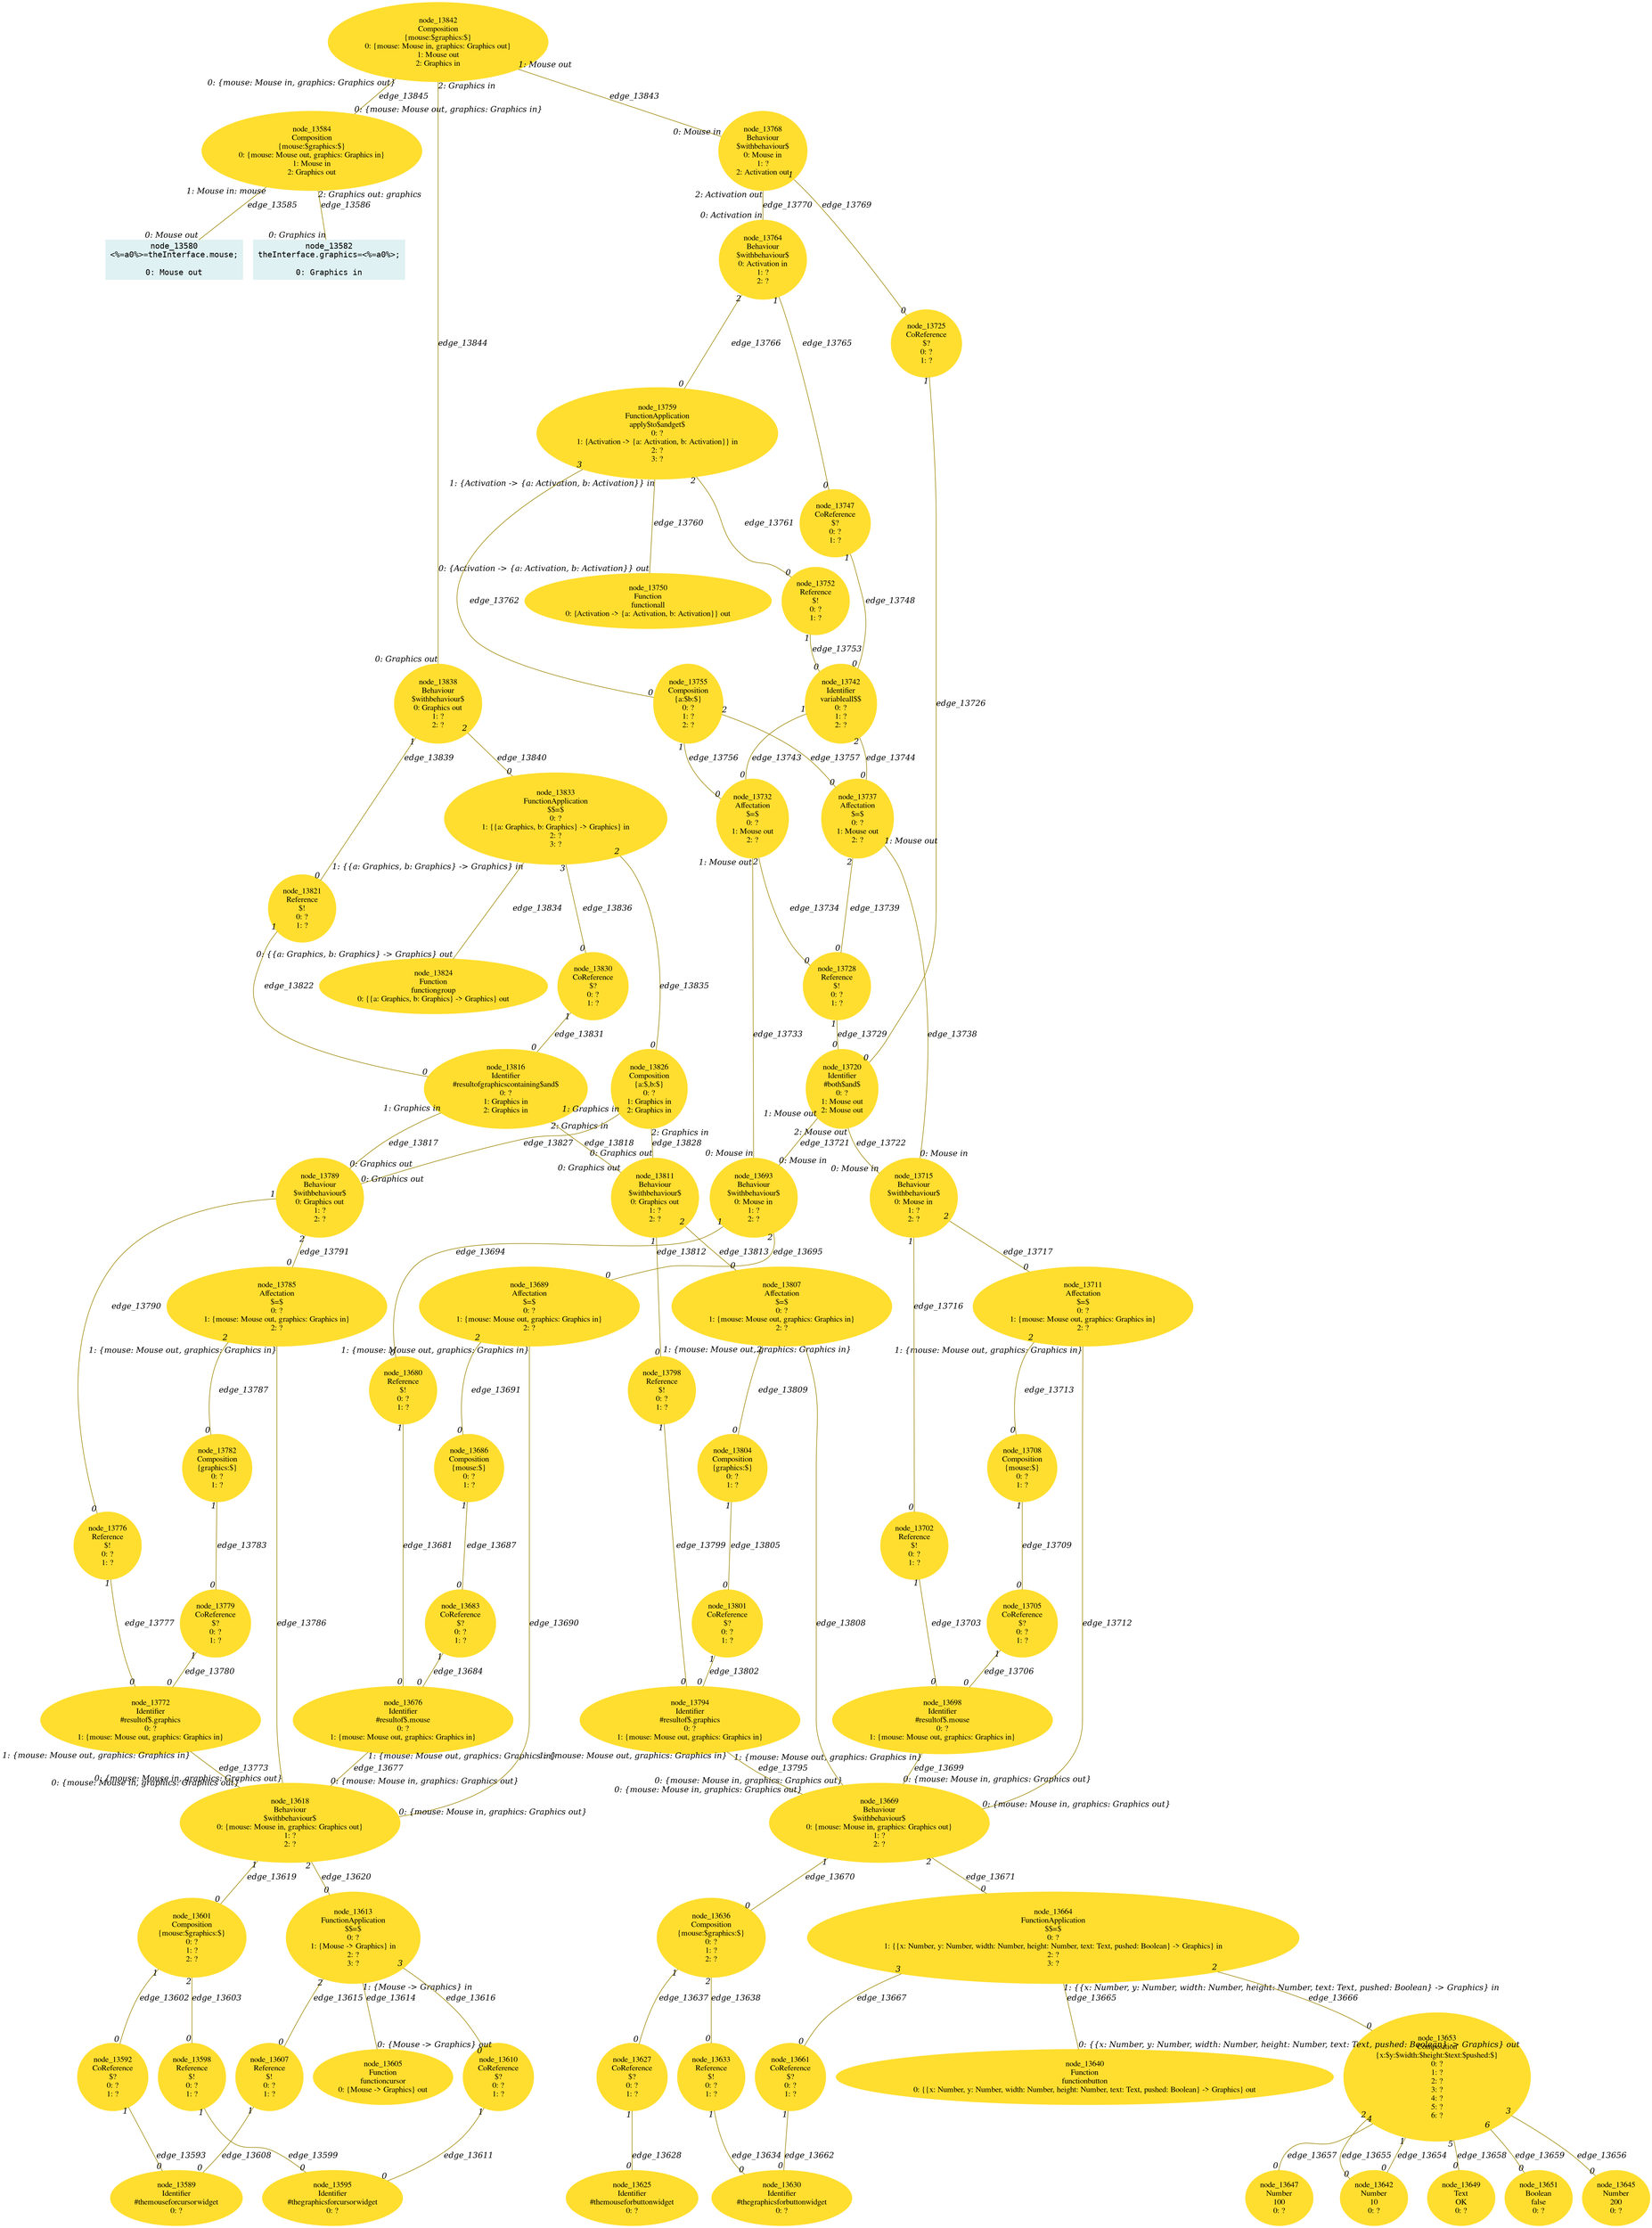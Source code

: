 digraph g{node_13580 [shape="box", style="filled", color="#dff1f2", fontname="Courier", label="node_13580
<%=a0%>=theInterface.mouse;

0: Mouse out" ]
node_13582 [shape="box", style="filled", color="#dff1f2", fontname="Courier", label="node_13582
theInterface.graphics=<%=a0%>;

0: Graphics in" ]
node_13584 [shape="ellipse", style="filled", color="#ffde2f", fontname="Times", label="node_13584
Composition
{mouse:$graphics:$}
0: {mouse: Mouse out, graphics: Graphics in}
1: Mouse in
2: Graphics out" ]
node_13589 [shape="ellipse", style="filled", color="#ffde2f", fontname="Times", label="node_13589
Identifier
#themouseforcursorwidget
0: ?" ]
node_13592 [shape="ellipse", style="filled", color="#ffde2f", fontname="Times", label="node_13592
CoReference
$?
0: ?
1: ?" ]
node_13595 [shape="ellipse", style="filled", color="#ffde2f", fontname="Times", label="node_13595
Identifier
#thegraphicsforcursorwidget
0: ?" ]
node_13598 [shape="ellipse", style="filled", color="#ffde2f", fontname="Times", label="node_13598
Reference
$!
0: ?
1: ?" ]
node_13601 [shape="ellipse", style="filled", color="#ffde2f", fontname="Times", label="node_13601
Composition
{mouse:$graphics:$}
0: ?
1: ?
2: ?" ]
node_13605 [shape="ellipse", style="filled", color="#ffde2f", fontname="Times", label="node_13605
Function
functioncursor
0: {Mouse -> Graphics} out" ]
node_13607 [shape="ellipse", style="filled", color="#ffde2f", fontname="Times", label="node_13607
Reference
$!
0: ?
1: ?" ]
node_13610 [shape="ellipse", style="filled", color="#ffde2f", fontname="Times", label="node_13610
CoReference
$?
0: ?
1: ?" ]
node_13613 [shape="ellipse", style="filled", color="#ffde2f", fontname="Times", label="node_13613
FunctionApplication
$$=$
0: ?
1: {Mouse -> Graphics} in
2: ?
3: ?" ]
node_13618 [shape="ellipse", style="filled", color="#ffde2f", fontname="Times", label="node_13618
Behaviour
$withbehaviour$
0: {mouse: Mouse in, graphics: Graphics out}
1: ?
2: ?" ]
node_13625 [shape="ellipse", style="filled", color="#ffde2f", fontname="Times", label="node_13625
Identifier
#themouseforbuttonwidget
0: ?" ]
node_13627 [shape="ellipse", style="filled", color="#ffde2f", fontname="Times", label="node_13627
CoReference
$?
0: ?
1: ?" ]
node_13630 [shape="ellipse", style="filled", color="#ffde2f", fontname="Times", label="node_13630
Identifier
#thegraphicsforbuttonwidget
0: ?" ]
node_13633 [shape="ellipse", style="filled", color="#ffde2f", fontname="Times", label="node_13633
Reference
$!
0: ?
1: ?" ]
node_13636 [shape="ellipse", style="filled", color="#ffde2f", fontname="Times", label="node_13636
Composition
{mouse:$graphics:$}
0: ?
1: ?
2: ?" ]
node_13640 [shape="ellipse", style="filled", color="#ffde2f", fontname="Times", label="node_13640
Function
functionbutton
0: {{x: Number, y: Number, width: Number, height: Number, text: Text, pushed: Boolean} -> Graphics} out" ]
node_13642 [shape="ellipse", style="filled", color="#ffde2f", fontname="Times", label="node_13642
Number
10
0: ?" ]
node_13645 [shape="ellipse", style="filled", color="#ffde2f", fontname="Times", label="node_13645
Number
200
0: ?" ]
node_13647 [shape="ellipse", style="filled", color="#ffde2f", fontname="Times", label="node_13647
Number
100
0: ?" ]
node_13649 [shape="ellipse", style="filled", color="#ffde2f", fontname="Times", label="node_13649
Text
OK
0: ?" ]
node_13651 [shape="ellipse", style="filled", color="#ffde2f", fontname="Times", label="node_13651
Boolean
false
0: ?" ]
node_13653 [shape="ellipse", style="filled", color="#ffde2f", fontname="Times", label="node_13653
Composition
{x:$y:$width:$height:$text:$pushed:$}
0: ?
1: ?
2: ?
3: ?
4: ?
5: ?
6: ?" ]
node_13661 [shape="ellipse", style="filled", color="#ffde2f", fontname="Times", label="node_13661
CoReference
$?
0: ?
1: ?" ]
node_13664 [shape="ellipse", style="filled", color="#ffde2f", fontname="Times", label="node_13664
FunctionApplication
$$=$
0: ?
1: {{x: Number, y: Number, width: Number, height: Number, text: Text, pushed: Boolean} -> Graphics} in
2: ?
3: ?" ]
node_13669 [shape="ellipse", style="filled", color="#ffde2f", fontname="Times", label="node_13669
Behaviour
$withbehaviour$
0: {mouse: Mouse in, graphics: Graphics out}
1: ?
2: ?" ]
node_13676 [shape="ellipse", style="filled", color="#ffde2f", fontname="Times", label="node_13676
Identifier
#resultof$.mouse
0: ?
1: {mouse: Mouse out, graphics: Graphics in}" ]
node_13680 [shape="ellipse", style="filled", color="#ffde2f", fontname="Times", label="node_13680
Reference
$!
0: ?
1: ?" ]
node_13683 [shape="ellipse", style="filled", color="#ffde2f", fontname="Times", label="node_13683
CoReference
$?
0: ?
1: ?" ]
node_13686 [shape="ellipse", style="filled", color="#ffde2f", fontname="Times", label="node_13686
Composition
{mouse:$}
0: ?
1: ?" ]
node_13689 [shape="ellipse", style="filled", color="#ffde2f", fontname="Times", label="node_13689
Affectation
$=$
0: ?
1: {mouse: Mouse out, graphics: Graphics in}
2: ?" ]
node_13693 [shape="ellipse", style="filled", color="#ffde2f", fontname="Times", label="node_13693
Behaviour
$withbehaviour$
0: Mouse in
1: ?
2: ?" ]
node_13698 [shape="ellipse", style="filled", color="#ffde2f", fontname="Times", label="node_13698
Identifier
#resultof$.mouse
0: ?
1: {mouse: Mouse out, graphics: Graphics in}" ]
node_13702 [shape="ellipse", style="filled", color="#ffde2f", fontname="Times", label="node_13702
Reference
$!
0: ?
1: ?" ]
node_13705 [shape="ellipse", style="filled", color="#ffde2f", fontname="Times", label="node_13705
CoReference
$?
0: ?
1: ?" ]
node_13708 [shape="ellipse", style="filled", color="#ffde2f", fontname="Times", label="node_13708
Composition
{mouse:$}
0: ?
1: ?" ]
node_13711 [shape="ellipse", style="filled", color="#ffde2f", fontname="Times", label="node_13711
Affectation
$=$
0: ?
1: {mouse: Mouse out, graphics: Graphics in}
2: ?" ]
node_13715 [shape="ellipse", style="filled", color="#ffde2f", fontname="Times", label="node_13715
Behaviour
$withbehaviour$
0: Mouse in
1: ?
2: ?" ]
node_13720 [shape="ellipse", style="filled", color="#ffde2f", fontname="Times", label="node_13720
Identifier
#both$and$
0: ?
1: Mouse out
2: Mouse out" ]
node_13725 [shape="ellipse", style="filled", color="#ffde2f", fontname="Times", label="node_13725
CoReference
$?
0: ?
1: ?" ]
node_13728 [shape="ellipse", style="filled", color="#ffde2f", fontname="Times", label="node_13728
Reference
$!
0: ?
1: ?" ]
node_13732 [shape="ellipse", style="filled", color="#ffde2f", fontname="Times", label="node_13732
Affectation
$=$
0: ?
1: Mouse out
2: ?" ]
node_13737 [shape="ellipse", style="filled", color="#ffde2f", fontname="Times", label="node_13737
Affectation
$=$
0: ?
1: Mouse out
2: ?" ]
node_13742 [shape="ellipse", style="filled", color="#ffde2f", fontname="Times", label="node_13742
Identifier
variableall$$
0: ?
1: ?
2: ?" ]
node_13747 [shape="ellipse", style="filled", color="#ffde2f", fontname="Times", label="node_13747
CoReference
$?
0: ?
1: ?" ]
node_13750 [shape="ellipse", style="filled", color="#ffde2f", fontname="Times", label="node_13750
Function
functionall
0: {Activation -> {a: Activation, b: Activation}} out" ]
node_13752 [shape="ellipse", style="filled", color="#ffde2f", fontname="Times", label="node_13752
Reference
$!
0: ?
1: ?" ]
node_13755 [shape="ellipse", style="filled", color="#ffde2f", fontname="Times", label="node_13755
Composition
{a:$b:$}
0: ?
1: ?
2: ?" ]
node_13759 [shape="ellipse", style="filled", color="#ffde2f", fontname="Times", label="node_13759
FunctionApplication
apply$to$andget$
0: ?
1: {Activation -> {a: Activation, b: Activation}} in
2: ?
3: ?" ]
node_13764 [shape="ellipse", style="filled", color="#ffde2f", fontname="Times", label="node_13764
Behaviour
$withbehaviour$
0: Activation in
1: ?
2: ?" ]
node_13768 [shape="ellipse", style="filled", color="#ffde2f", fontname="Times", label="node_13768
Behaviour
$withbehaviour$
0: Mouse in
1: ?
2: Activation out" ]
node_13772 [shape="ellipse", style="filled", color="#ffde2f", fontname="Times", label="node_13772
Identifier
#resultof$.graphics
0: ?
1: {mouse: Mouse out, graphics: Graphics in}" ]
node_13776 [shape="ellipse", style="filled", color="#ffde2f", fontname="Times", label="node_13776
Reference
$!
0: ?
1: ?" ]
node_13779 [shape="ellipse", style="filled", color="#ffde2f", fontname="Times", label="node_13779
CoReference
$?
0: ?
1: ?" ]
node_13782 [shape="ellipse", style="filled", color="#ffde2f", fontname="Times", label="node_13782
Composition
{graphics:$}
0: ?
1: ?" ]
node_13785 [shape="ellipse", style="filled", color="#ffde2f", fontname="Times", label="node_13785
Affectation
$=$
0: ?
1: {mouse: Mouse out, graphics: Graphics in}
2: ?" ]
node_13789 [shape="ellipse", style="filled", color="#ffde2f", fontname="Times", label="node_13789
Behaviour
$withbehaviour$
0: Graphics out
1: ?
2: ?" ]
node_13794 [shape="ellipse", style="filled", color="#ffde2f", fontname="Times", label="node_13794
Identifier
#resultof$.graphics
0: ?
1: {mouse: Mouse out, graphics: Graphics in}" ]
node_13798 [shape="ellipse", style="filled", color="#ffde2f", fontname="Times", label="node_13798
Reference
$!
0: ?
1: ?" ]
node_13801 [shape="ellipse", style="filled", color="#ffde2f", fontname="Times", label="node_13801
CoReference
$?
0: ?
1: ?" ]
node_13804 [shape="ellipse", style="filled", color="#ffde2f", fontname="Times", label="node_13804
Composition
{graphics:$}
0: ?
1: ?" ]
node_13807 [shape="ellipse", style="filled", color="#ffde2f", fontname="Times", label="node_13807
Affectation
$=$
0: ?
1: {mouse: Mouse out, graphics: Graphics in}
2: ?" ]
node_13811 [shape="ellipse", style="filled", color="#ffde2f", fontname="Times", label="node_13811
Behaviour
$withbehaviour$
0: Graphics out
1: ?
2: ?" ]
node_13816 [shape="ellipse", style="filled", color="#ffde2f", fontname="Times", label="node_13816
Identifier
#resultofgraphicscontaining$and$
0: ?
1: Graphics in
2: Graphics in" ]
node_13821 [shape="ellipse", style="filled", color="#ffde2f", fontname="Times", label="node_13821
Reference
$!
0: ?
1: ?" ]
node_13824 [shape="ellipse", style="filled", color="#ffde2f", fontname="Times", label="node_13824
Function
functiongroup
0: {{a: Graphics, b: Graphics} -> Graphics} out" ]
node_13826 [shape="ellipse", style="filled", color="#ffde2f", fontname="Times", label="node_13826
Composition
{a:$,b:$}
0: ?
1: Graphics in
2: Graphics in" ]
node_13830 [shape="ellipse", style="filled", color="#ffde2f", fontname="Times", label="node_13830
CoReference
$?
0: ?
1: ?" ]
node_13833 [shape="ellipse", style="filled", color="#ffde2f", fontname="Times", label="node_13833
FunctionApplication
$$=$
0: ?
1: {{a: Graphics, b: Graphics} -> Graphics} in
2: ?
3: ?" ]
node_13838 [shape="ellipse", style="filled", color="#ffde2f", fontname="Times", label="node_13838
Behaviour
$withbehaviour$
0: Graphics out
1: ?
2: ?" ]
node_13842 [shape="ellipse", style="filled", color="#ffde2f", fontname="Times", label="node_13842
Composition
{mouse:$graphics:$}
0: {mouse: Mouse in, graphics: Graphics out}
1: Mouse out
2: Graphics in" ]
node_13584 -> node_13580 [dir=none, arrowHead=none, fontname="Times-Italic", arrowsize=1, color="#9d8400", label="edge_13585",  headlabel="0: Mouse out", taillabel="1: Mouse in: mouse" ]
node_13584 -> node_13582 [dir=none, arrowHead=none, fontname="Times-Italic", arrowsize=1, color="#9d8400", label="edge_13586",  headlabel="0: Graphics in", taillabel="2: Graphics out: graphics" ]
node_13592 -> node_13589 [dir=none, arrowHead=none, fontname="Times-Italic", arrowsize=1, color="#9d8400", label="edge_13593",  headlabel="0", taillabel="1" ]
node_13598 -> node_13595 [dir=none, arrowHead=none, fontname="Times-Italic", arrowsize=1, color="#9d8400", label="edge_13599",  headlabel="0", taillabel="1" ]
node_13601 -> node_13592 [dir=none, arrowHead=none, fontname="Times-Italic", arrowsize=1, color="#9d8400", label="edge_13602",  headlabel="0", taillabel="1" ]
node_13601 -> node_13598 [dir=none, arrowHead=none, fontname="Times-Italic", arrowsize=1, color="#9d8400", label="edge_13603",  headlabel="0", taillabel="2" ]
node_13607 -> node_13589 [dir=none, arrowHead=none, fontname="Times-Italic", arrowsize=1, color="#9d8400", label="edge_13608",  headlabel="0", taillabel="1" ]
node_13610 -> node_13595 [dir=none, arrowHead=none, fontname="Times-Italic", arrowsize=1, color="#9d8400", label="edge_13611",  headlabel="0", taillabel="1" ]
node_13613 -> node_13605 [dir=none, arrowHead=none, fontname="Times-Italic", arrowsize=1, color="#9d8400", label="edge_13614",  headlabel="0: {Mouse -> Graphics} out", taillabel="1: {Mouse -> Graphics} in" ]
node_13613 -> node_13607 [dir=none, arrowHead=none, fontname="Times-Italic", arrowsize=1, color="#9d8400", label="edge_13615",  headlabel="0", taillabel="2" ]
node_13613 -> node_13610 [dir=none, arrowHead=none, fontname="Times-Italic", arrowsize=1, color="#9d8400", label="edge_13616",  headlabel="0", taillabel="3" ]
node_13618 -> node_13601 [dir=none, arrowHead=none, fontname="Times-Italic", arrowsize=1, color="#9d8400", label="edge_13619",  headlabel="0", taillabel="1" ]
node_13618 -> node_13613 [dir=none, arrowHead=none, fontname="Times-Italic", arrowsize=1, color="#9d8400", label="edge_13620",  headlabel="0", taillabel="2" ]
node_13627 -> node_13625 [dir=none, arrowHead=none, fontname="Times-Italic", arrowsize=1, color="#9d8400", label="edge_13628",  headlabel="0", taillabel="1" ]
node_13633 -> node_13630 [dir=none, arrowHead=none, fontname="Times-Italic", arrowsize=1, color="#9d8400", label="edge_13634",  headlabel="0", taillabel="1" ]
node_13636 -> node_13627 [dir=none, arrowHead=none, fontname="Times-Italic", arrowsize=1, color="#9d8400", label="edge_13637",  headlabel="0", taillabel="1" ]
node_13636 -> node_13633 [dir=none, arrowHead=none, fontname="Times-Italic", arrowsize=1, color="#9d8400", label="edge_13638",  headlabel="0", taillabel="2" ]
node_13653 -> node_13642 [dir=none, arrowHead=none, fontname="Times-Italic", arrowsize=1, color="#9d8400", label="edge_13654",  headlabel="0", taillabel="1" ]
node_13653 -> node_13642 [dir=none, arrowHead=none, fontname="Times-Italic", arrowsize=1, color="#9d8400", label="edge_13655",  headlabel="0", taillabel="2" ]
node_13653 -> node_13645 [dir=none, arrowHead=none, fontname="Times-Italic", arrowsize=1, color="#9d8400", label="edge_13656",  headlabel="0", taillabel="3" ]
node_13653 -> node_13647 [dir=none, arrowHead=none, fontname="Times-Italic", arrowsize=1, color="#9d8400", label="edge_13657",  headlabel="0", taillabel="4" ]
node_13653 -> node_13649 [dir=none, arrowHead=none, fontname="Times-Italic", arrowsize=1, color="#9d8400", label="edge_13658",  headlabel="0", taillabel="5" ]
node_13653 -> node_13651 [dir=none, arrowHead=none, fontname="Times-Italic", arrowsize=1, color="#9d8400", label="edge_13659",  headlabel="0", taillabel="6" ]
node_13661 -> node_13630 [dir=none, arrowHead=none, fontname="Times-Italic", arrowsize=1, color="#9d8400", label="edge_13662",  headlabel="0", taillabel="1" ]
node_13664 -> node_13640 [dir=none, arrowHead=none, fontname="Times-Italic", arrowsize=1, color="#9d8400", label="edge_13665",  headlabel="0: {{x: Number, y: Number, width: Number, height: Number, text: Text, pushed: Boolean} -> Graphics} out", taillabel="1: {{x: Number, y: Number, width: Number, height: Number, text: Text, pushed: Boolean} -> Graphics} in" ]
node_13664 -> node_13653 [dir=none, arrowHead=none, fontname="Times-Italic", arrowsize=1, color="#9d8400", label="edge_13666",  headlabel="0", taillabel="2" ]
node_13664 -> node_13661 [dir=none, arrowHead=none, fontname="Times-Italic", arrowsize=1, color="#9d8400", label="edge_13667",  headlabel="0", taillabel="3" ]
node_13669 -> node_13636 [dir=none, arrowHead=none, fontname="Times-Italic", arrowsize=1, color="#9d8400", label="edge_13670",  headlabel="0", taillabel="1" ]
node_13669 -> node_13664 [dir=none, arrowHead=none, fontname="Times-Italic", arrowsize=1, color="#9d8400", label="edge_13671",  headlabel="0", taillabel="2" ]
node_13676 -> node_13618 [dir=none, arrowHead=none, fontname="Times-Italic", arrowsize=1, color="#9d8400", label="edge_13677",  headlabel="0: {mouse: Mouse in, graphics: Graphics out}", taillabel="1: {mouse: Mouse out, graphics: Graphics in}" ]
node_13680 -> node_13676 [dir=none, arrowHead=none, fontname="Times-Italic", arrowsize=1, color="#9d8400", label="edge_13681",  headlabel="0", taillabel="1" ]
node_13683 -> node_13676 [dir=none, arrowHead=none, fontname="Times-Italic", arrowsize=1, color="#9d8400", label="edge_13684",  headlabel="0", taillabel="1" ]
node_13686 -> node_13683 [dir=none, arrowHead=none, fontname="Times-Italic", arrowsize=1, color="#9d8400", label="edge_13687",  headlabel="0", taillabel="1" ]
node_13689 -> node_13618 [dir=none, arrowHead=none, fontname="Times-Italic", arrowsize=1, color="#9d8400", label="edge_13690",  headlabel="0: {mouse: Mouse in, graphics: Graphics out}", taillabel="1: {mouse: Mouse out, graphics: Graphics in}" ]
node_13689 -> node_13686 [dir=none, arrowHead=none, fontname="Times-Italic", arrowsize=1, color="#9d8400", label="edge_13691",  headlabel="0", taillabel="2" ]
node_13693 -> node_13680 [dir=none, arrowHead=none, fontname="Times-Italic", arrowsize=1, color="#9d8400", label="edge_13694",  headlabel="0", taillabel="1" ]
node_13693 -> node_13689 [dir=none, arrowHead=none, fontname="Times-Italic", arrowsize=1, color="#9d8400", label="edge_13695",  headlabel="0", taillabel="2" ]
node_13698 -> node_13669 [dir=none, arrowHead=none, fontname="Times-Italic", arrowsize=1, color="#9d8400", label="edge_13699",  headlabel="0: {mouse: Mouse in, graphics: Graphics out}", taillabel="1: {mouse: Mouse out, graphics: Graphics in}" ]
node_13702 -> node_13698 [dir=none, arrowHead=none, fontname="Times-Italic", arrowsize=1, color="#9d8400", label="edge_13703",  headlabel="0", taillabel="1" ]
node_13705 -> node_13698 [dir=none, arrowHead=none, fontname="Times-Italic", arrowsize=1, color="#9d8400", label="edge_13706",  headlabel="0", taillabel="1" ]
node_13708 -> node_13705 [dir=none, arrowHead=none, fontname="Times-Italic", arrowsize=1, color="#9d8400", label="edge_13709",  headlabel="0", taillabel="1" ]
node_13711 -> node_13669 [dir=none, arrowHead=none, fontname="Times-Italic", arrowsize=1, color="#9d8400", label="edge_13712",  headlabel="0: {mouse: Mouse in, graphics: Graphics out}", taillabel="1: {mouse: Mouse out, graphics: Graphics in}" ]
node_13711 -> node_13708 [dir=none, arrowHead=none, fontname="Times-Italic", arrowsize=1, color="#9d8400", label="edge_13713",  headlabel="0", taillabel="2" ]
node_13715 -> node_13702 [dir=none, arrowHead=none, fontname="Times-Italic", arrowsize=1, color="#9d8400", label="edge_13716",  headlabel="0", taillabel="1" ]
node_13715 -> node_13711 [dir=none, arrowHead=none, fontname="Times-Italic", arrowsize=1, color="#9d8400", label="edge_13717",  headlabel="0", taillabel="2" ]
node_13720 -> node_13693 [dir=none, arrowHead=none, fontname="Times-Italic", arrowsize=1, color="#9d8400", label="edge_13721",  headlabel="0: Mouse in", taillabel="1: Mouse out" ]
node_13720 -> node_13715 [dir=none, arrowHead=none, fontname="Times-Italic", arrowsize=1, color="#9d8400", label="edge_13722",  headlabel="0: Mouse in", taillabel="2: Mouse out" ]
node_13725 -> node_13720 [dir=none, arrowHead=none, fontname="Times-Italic", arrowsize=1, color="#9d8400", label="edge_13726",  headlabel="0", taillabel="1" ]
node_13728 -> node_13720 [dir=none, arrowHead=none, fontname="Times-Italic", arrowsize=1, color="#9d8400", label="edge_13729",  headlabel="0", taillabel="1" ]
node_13732 -> node_13693 [dir=none, arrowHead=none, fontname="Times-Italic", arrowsize=1, color="#9d8400", label="edge_13733",  headlabel="0: Mouse in", taillabel="1: Mouse out" ]
node_13732 -> node_13728 [dir=none, arrowHead=none, fontname="Times-Italic", arrowsize=1, color="#9d8400", label="edge_13734",  headlabel="0", taillabel="2" ]
node_13737 -> node_13715 [dir=none, arrowHead=none, fontname="Times-Italic", arrowsize=1, color="#9d8400", label="edge_13738",  headlabel="0: Mouse in", taillabel="1: Mouse out" ]
node_13737 -> node_13728 [dir=none, arrowHead=none, fontname="Times-Italic", arrowsize=1, color="#9d8400", label="edge_13739",  headlabel="0", taillabel="2" ]
node_13742 -> node_13732 [dir=none, arrowHead=none, fontname="Times-Italic", arrowsize=1, color="#9d8400", label="edge_13743",  headlabel="0", taillabel="1" ]
node_13742 -> node_13737 [dir=none, arrowHead=none, fontname="Times-Italic", arrowsize=1, color="#9d8400", label="edge_13744",  headlabel="0", taillabel="2" ]
node_13747 -> node_13742 [dir=none, arrowHead=none, fontname="Times-Italic", arrowsize=1, color="#9d8400", label="edge_13748",  headlabel="0", taillabel="1" ]
node_13752 -> node_13742 [dir=none, arrowHead=none, fontname="Times-Italic", arrowsize=1, color="#9d8400", label="edge_13753",  headlabel="0", taillabel="1" ]
node_13755 -> node_13732 [dir=none, arrowHead=none, fontname="Times-Italic", arrowsize=1, color="#9d8400", label="edge_13756",  headlabel="0", taillabel="1" ]
node_13755 -> node_13737 [dir=none, arrowHead=none, fontname="Times-Italic", arrowsize=1, color="#9d8400", label="edge_13757",  headlabel="0", taillabel="2" ]
node_13759 -> node_13750 [dir=none, arrowHead=none, fontname="Times-Italic", arrowsize=1, color="#9d8400", label="edge_13760",  headlabel="0: {Activation -> {a: Activation, b: Activation}} out", taillabel="1: {Activation -> {a: Activation, b: Activation}} in" ]
node_13759 -> node_13752 [dir=none, arrowHead=none, fontname="Times-Italic", arrowsize=1, color="#9d8400", label="edge_13761",  headlabel="0", taillabel="2" ]
node_13759 -> node_13755 [dir=none, arrowHead=none, fontname="Times-Italic", arrowsize=1, color="#9d8400", label="edge_13762",  headlabel="0", taillabel="3" ]
node_13764 -> node_13747 [dir=none, arrowHead=none, fontname="Times-Italic", arrowsize=1, color="#9d8400", label="edge_13765",  headlabel="0", taillabel="1" ]
node_13764 -> node_13759 [dir=none, arrowHead=none, fontname="Times-Italic", arrowsize=1, color="#9d8400", label="edge_13766",  headlabel="0", taillabel="2" ]
node_13768 -> node_13725 [dir=none, arrowHead=none, fontname="Times-Italic", arrowsize=1, color="#9d8400", label="edge_13769",  headlabel="0", taillabel="1" ]
node_13768 -> node_13764 [dir=none, arrowHead=none, fontname="Times-Italic", arrowsize=1, color="#9d8400", label="edge_13770",  headlabel="0: Activation in", taillabel="2: Activation out" ]
node_13772 -> node_13618 [dir=none, arrowHead=none, fontname="Times-Italic", arrowsize=1, color="#9d8400", label="edge_13773",  headlabel="0: {mouse: Mouse in, graphics: Graphics out}", taillabel="1: {mouse: Mouse out, graphics: Graphics in}" ]
node_13776 -> node_13772 [dir=none, arrowHead=none, fontname="Times-Italic", arrowsize=1, color="#9d8400", label="edge_13777",  headlabel="0", taillabel="1" ]
node_13779 -> node_13772 [dir=none, arrowHead=none, fontname="Times-Italic", arrowsize=1, color="#9d8400", label="edge_13780",  headlabel="0", taillabel="1" ]
node_13782 -> node_13779 [dir=none, arrowHead=none, fontname="Times-Italic", arrowsize=1, color="#9d8400", label="edge_13783",  headlabel="0", taillabel="1" ]
node_13785 -> node_13618 [dir=none, arrowHead=none, fontname="Times-Italic", arrowsize=1, color="#9d8400", label="edge_13786",  headlabel="0: {mouse: Mouse in, graphics: Graphics out}", taillabel="1: {mouse: Mouse out, graphics: Graphics in}" ]
node_13785 -> node_13782 [dir=none, arrowHead=none, fontname="Times-Italic", arrowsize=1, color="#9d8400", label="edge_13787",  headlabel="0", taillabel="2" ]
node_13789 -> node_13776 [dir=none, arrowHead=none, fontname="Times-Italic", arrowsize=1, color="#9d8400", label="edge_13790",  headlabel="0", taillabel="1" ]
node_13789 -> node_13785 [dir=none, arrowHead=none, fontname="Times-Italic", arrowsize=1, color="#9d8400", label="edge_13791",  headlabel="0", taillabel="2" ]
node_13794 -> node_13669 [dir=none, arrowHead=none, fontname="Times-Italic", arrowsize=1, color="#9d8400", label="edge_13795",  headlabel="0: {mouse: Mouse in, graphics: Graphics out}", taillabel="1: {mouse: Mouse out, graphics: Graphics in}" ]
node_13798 -> node_13794 [dir=none, arrowHead=none, fontname="Times-Italic", arrowsize=1, color="#9d8400", label="edge_13799",  headlabel="0", taillabel="1" ]
node_13801 -> node_13794 [dir=none, arrowHead=none, fontname="Times-Italic", arrowsize=1, color="#9d8400", label="edge_13802",  headlabel="0", taillabel="1" ]
node_13804 -> node_13801 [dir=none, arrowHead=none, fontname="Times-Italic", arrowsize=1, color="#9d8400", label="edge_13805",  headlabel="0", taillabel="1" ]
node_13807 -> node_13669 [dir=none, arrowHead=none, fontname="Times-Italic", arrowsize=1, color="#9d8400", label="edge_13808",  headlabel="0: {mouse: Mouse in, graphics: Graphics out}", taillabel="1: {mouse: Mouse out, graphics: Graphics in}" ]
node_13807 -> node_13804 [dir=none, arrowHead=none, fontname="Times-Italic", arrowsize=1, color="#9d8400", label="edge_13809",  headlabel="0", taillabel="2" ]
node_13811 -> node_13798 [dir=none, arrowHead=none, fontname="Times-Italic", arrowsize=1, color="#9d8400", label="edge_13812",  headlabel="0", taillabel="1" ]
node_13811 -> node_13807 [dir=none, arrowHead=none, fontname="Times-Italic", arrowsize=1, color="#9d8400", label="edge_13813",  headlabel="0", taillabel="2" ]
node_13816 -> node_13789 [dir=none, arrowHead=none, fontname="Times-Italic", arrowsize=1, color="#9d8400", label="edge_13817",  headlabel="0: Graphics out", taillabel="1: Graphics in" ]
node_13816 -> node_13811 [dir=none, arrowHead=none, fontname="Times-Italic", arrowsize=1, color="#9d8400", label="edge_13818",  headlabel="0: Graphics out", taillabel="2: Graphics in" ]
node_13821 -> node_13816 [dir=none, arrowHead=none, fontname="Times-Italic", arrowsize=1, color="#9d8400", label="edge_13822",  headlabel="0", taillabel="1" ]
node_13826 -> node_13789 [dir=none, arrowHead=none, fontname="Times-Italic", arrowsize=1, color="#9d8400", label="edge_13827",  headlabel="0: Graphics out", taillabel="1: Graphics in" ]
node_13826 -> node_13811 [dir=none, arrowHead=none, fontname="Times-Italic", arrowsize=1, color="#9d8400", label="edge_13828",  headlabel="0: Graphics out", taillabel="2: Graphics in" ]
node_13830 -> node_13816 [dir=none, arrowHead=none, fontname="Times-Italic", arrowsize=1, color="#9d8400", label="edge_13831",  headlabel="0", taillabel="1" ]
node_13833 -> node_13824 [dir=none, arrowHead=none, fontname="Times-Italic", arrowsize=1, color="#9d8400", label="edge_13834",  headlabel="0: {{a: Graphics, b: Graphics} -> Graphics} out", taillabel="1: {{a: Graphics, b: Graphics} -> Graphics} in" ]
node_13833 -> node_13826 [dir=none, arrowHead=none, fontname="Times-Italic", arrowsize=1, color="#9d8400", label="edge_13835",  headlabel="0", taillabel="2" ]
node_13833 -> node_13830 [dir=none, arrowHead=none, fontname="Times-Italic", arrowsize=1, color="#9d8400", label="edge_13836",  headlabel="0", taillabel="3" ]
node_13838 -> node_13821 [dir=none, arrowHead=none, fontname="Times-Italic", arrowsize=1, color="#9d8400", label="edge_13839",  headlabel="0", taillabel="1" ]
node_13838 -> node_13833 [dir=none, arrowHead=none, fontname="Times-Italic", arrowsize=1, color="#9d8400", label="edge_13840",  headlabel="0", taillabel="2" ]
node_13842 -> node_13768 [dir=none, arrowHead=none, fontname="Times-Italic", arrowsize=1, color="#9d8400", label="edge_13843",  headlabel="0: Mouse in", taillabel="1: Mouse out" ]
node_13842 -> node_13838 [dir=none, arrowHead=none, fontname="Times-Italic", arrowsize=1, color="#9d8400", label="edge_13844",  headlabel="0: Graphics out", taillabel="2: Graphics in" ]
node_13842 -> node_13584 [dir=none, arrowHead=none, fontname="Times-Italic", arrowsize=1, color="#9d8400", label="edge_13845",  headlabel="0: {mouse: Mouse out, graphics: Graphics in}", taillabel="0: {mouse: Mouse in, graphics: Graphics out}" ]
}